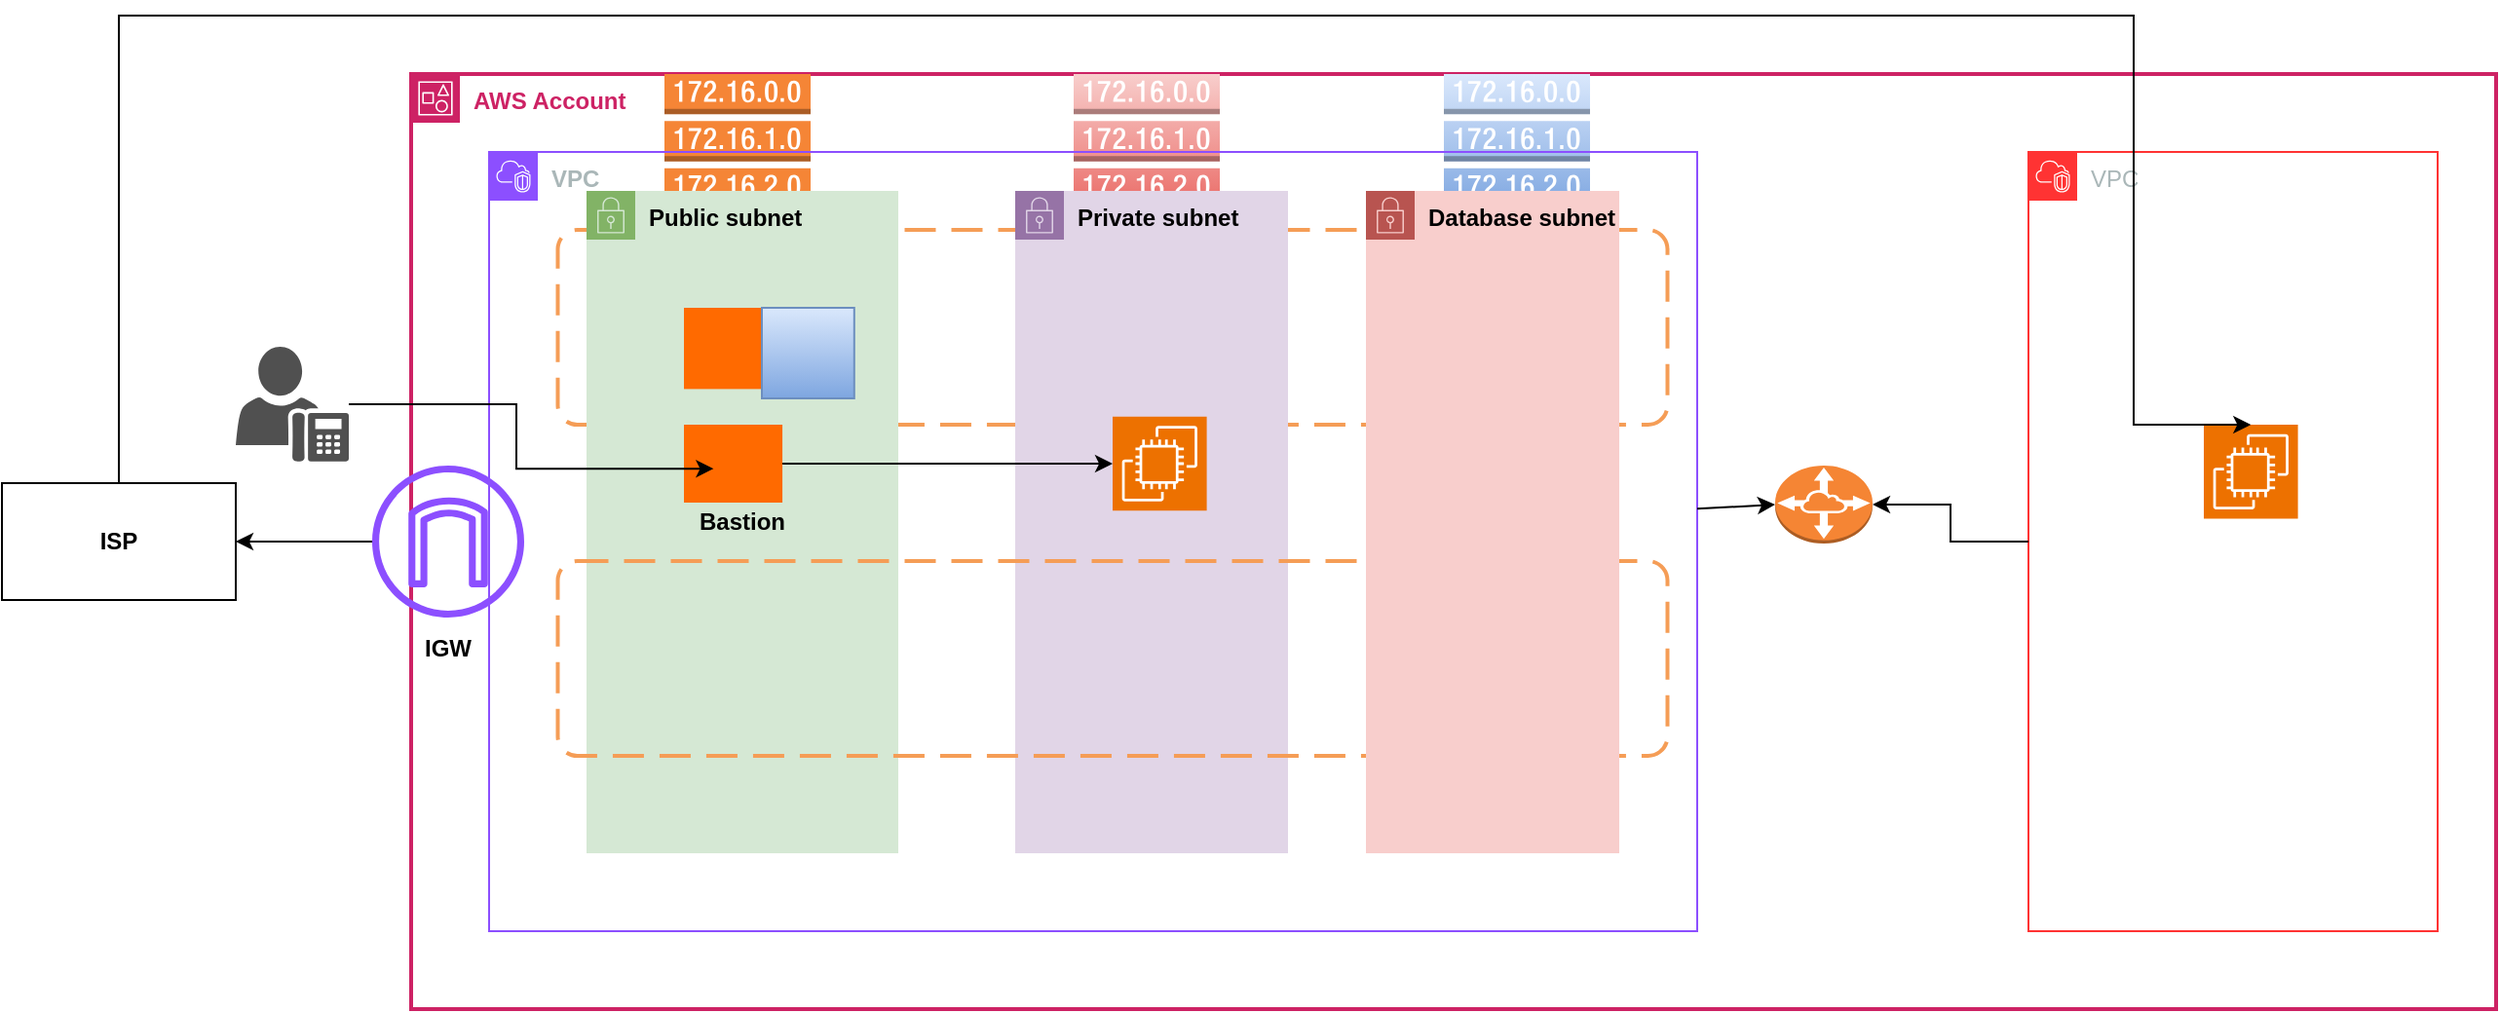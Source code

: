 <mxfile version="28.2.8">
  <diagram name="Page-1" id="RnsVzHbDTSLkHd1pyYcR">
    <mxGraphModel dx="1892" dy="561" grid="1" gridSize="10" guides="1" tooltips="1" connect="1" arrows="1" fold="1" page="1" pageScale="1" pageWidth="850" pageHeight="1100" math="0" shadow="0">
      <root>
        <mxCell id="0" />
        <mxCell id="1" parent="0" />
        <mxCell id="muZX9E4gW_NY2--OSgxJ-1" value="&lt;b&gt;AWS Account&lt;/b&gt;" style="points=[[0,0],[0.25,0],[0.5,0],[0.75,0],[1,0],[1,0.25],[1,0.5],[1,0.75],[1,1],[0.75,1],[0.5,1],[0.25,1],[0,1],[0,0.75],[0,0.5],[0,0.25]];outlineConnect=0;gradientColor=none;html=1;whiteSpace=wrap;fontSize=12;fontStyle=0;container=1;pointerEvents=0;collapsible=0;recursiveResize=0;shape=mxgraph.aws4.group;grIcon=mxgraph.aws4.group_account;strokeColor=#CD2264;fillColor=none;verticalAlign=top;align=left;spacingLeft=30;fontColor=#CD2264;dashed=0;strokeWidth=2;" parent="1" vertex="1">
          <mxGeometry x="80" y="40" width="1070" height="480" as="geometry" />
        </mxCell>
        <mxCell id="muZX9E4gW_NY2--OSgxJ-3" value="" style="sketch=0;outlineConnect=0;fontColor=#232F3E;gradientColor=none;fillColor=#8C4FFF;strokeColor=none;dashed=0;verticalLabelPosition=bottom;verticalAlign=top;align=center;html=1;fontSize=12;fontStyle=0;aspect=fixed;pointerEvents=1;shape=mxgraph.aws4.internet_gateway;" parent="muZX9E4gW_NY2--OSgxJ-1" vertex="1">
          <mxGeometry x="-20" y="201" width="78" height="78" as="geometry" />
        </mxCell>
        <mxCell id="muZX9E4gW_NY2--OSgxJ-4" value="&lt;b&gt;IGW&lt;/b&gt;" style="text;html=1;whiteSpace=wrap;strokeColor=none;fillColor=none;align=center;verticalAlign=middle;rounded=0;" parent="muZX9E4gW_NY2--OSgxJ-1" vertex="1">
          <mxGeometry x="-11" y="280" width="60" height="30" as="geometry" />
        </mxCell>
        <mxCell id="muZX9E4gW_NY2--OSgxJ-12" value="" style="outlineConnect=0;dashed=0;verticalLabelPosition=bottom;verticalAlign=top;align=center;html=1;shape=mxgraph.aws3.route_table;fillColor=#F58536;gradientColor=none;" parent="muZX9E4gW_NY2--OSgxJ-1" vertex="1">
          <mxGeometry x="130" width="75" height="69" as="geometry" />
        </mxCell>
        <mxCell id="muZX9E4gW_NY2--OSgxJ-13" value="" style="outlineConnect=0;dashed=0;verticalLabelPosition=bottom;verticalAlign=top;align=center;html=1;shape=mxgraph.aws3.route_table;fillColor=#f8cecc;strokeColor=#b85450;gradientColor=#ea6b66;" parent="muZX9E4gW_NY2--OSgxJ-1" vertex="1">
          <mxGeometry x="340" width="75" height="69" as="geometry" />
        </mxCell>
        <mxCell id="muZX9E4gW_NY2--OSgxJ-14" value="" style="outlineConnect=0;dashed=0;verticalLabelPosition=bottom;verticalAlign=top;align=center;html=1;shape=mxgraph.aws3.route_table;fillColor=#dae8fc;strokeColor=#6c8ebf;gradientColor=#7ea6e0;" parent="muZX9E4gW_NY2--OSgxJ-1" vertex="1">
          <mxGeometry x="530" width="75" height="69" as="geometry" />
        </mxCell>
        <mxCell id="muZX9E4gW_NY2--OSgxJ-18" value="VPC" style="points=[[0,0],[0.25,0],[0.5,0],[0.75,0],[1,0],[1,0.25],[1,0.5],[1,0.75],[1,1],[0.75,1],[0.5,1],[0.25,1],[0,1],[0,0.75],[0,0.5],[0,0.25]];outlineConnect=0;gradientColor=none;html=1;whiteSpace=wrap;fontSize=12;fontStyle=0;container=1;pointerEvents=0;collapsible=0;recursiveResize=0;shape=mxgraph.aws4.group;grIcon=mxgraph.aws4.group_vpc2;strokeColor=#FF3333;fillColor=none;verticalAlign=top;align=left;spacingLeft=30;fontColor=#AAB7B8;dashed=0;" parent="muZX9E4gW_NY2--OSgxJ-1" vertex="1">
          <mxGeometry x="830" y="40" width="210" height="400" as="geometry" />
        </mxCell>
        <mxCell id="muZX9E4gW_NY2--OSgxJ-19" value="" style="sketch=0;points=[[0,0,0],[0.25,0,0],[0.5,0,0],[0.75,0,0],[1,0,0],[0,1,0],[0.25,1,0],[0.5,1,0],[0.75,1,0],[1,1,0],[0,0.25,0],[0,0.5,0],[0,0.75,0],[1,0.25,0],[1,0.5,0],[1,0.75,0]];outlineConnect=0;fontColor=#232F3E;fillColor=#ED7100;strokeColor=#ffffff;dashed=0;verticalLabelPosition=bottom;verticalAlign=top;align=center;html=1;fontSize=12;fontStyle=0;aspect=fixed;shape=mxgraph.aws4.resourceIcon;resIcon=mxgraph.aws4.ec2;" parent="muZX9E4gW_NY2--OSgxJ-18" vertex="1">
          <mxGeometry x="90" y="140" width="48.3" height="48.3" as="geometry" />
        </mxCell>
        <mxCell id="muZX9E4gW_NY2--OSgxJ-24" value="" style="outlineConnect=0;dashed=0;verticalLabelPosition=bottom;verticalAlign=top;align=center;html=1;shape=mxgraph.aws3.vpc_peering;fillColor=#F58534;gradientColor=none;" parent="muZX9E4gW_NY2--OSgxJ-1" vertex="1">
          <mxGeometry x="700" y="201" width="50" height="40" as="geometry" />
        </mxCell>
        <mxCell id="muZX9E4gW_NY2--OSgxJ-26" style="edgeStyle=orthogonalEdgeStyle;rounded=0;orthogonalLoop=1;jettySize=auto;html=1;entryX=1;entryY=0.5;entryDx=0;entryDy=0;entryPerimeter=0;" parent="muZX9E4gW_NY2--OSgxJ-1" source="muZX9E4gW_NY2--OSgxJ-18" target="muZX9E4gW_NY2--OSgxJ-24" edge="1">
          <mxGeometry relative="1" as="geometry" />
        </mxCell>
        <mxCell id="muZX9E4gW_NY2--OSgxJ-2" value="&lt;b&gt;VPC&lt;/b&gt;" style="points=[[0,0],[0.25,0],[0.5,0],[0.75,0],[1,0],[1,0.25],[1,0.5],[1,0.75],[1,1],[0.75,1],[0.5,1],[0.25,1],[0,1],[0,0.75],[0,0.5],[0,0.25]];outlineConnect=0;gradientColor=none;html=1;whiteSpace=wrap;fontSize=12;fontStyle=0;container=1;pointerEvents=0;collapsible=0;recursiveResize=0;shape=mxgraph.aws4.group;grIcon=mxgraph.aws4.group_vpc2;strokeColor=#8C4FFF;fillColor=none;verticalAlign=top;align=left;spacingLeft=30;fontColor=#AAB7B8;dashed=0;" parent="1" vertex="1">
          <mxGeometry x="120" y="80" width="620" height="400" as="geometry" />
        </mxCell>
        <mxCell id="muZX9E4gW_NY2--OSgxJ-10" value="" style="rounded=1;arcSize=10;dashed=1;strokeColor=#F59D56;fillColor=none;gradientColor=none;dashPattern=8 4;strokeWidth=2;glass=1;" parent="muZX9E4gW_NY2--OSgxJ-2" vertex="1">
          <mxGeometry x="35.25" y="40" width="569.5" height="100" as="geometry" />
        </mxCell>
        <mxCell id="muZX9E4gW_NY2--OSgxJ-5" value="&lt;b&gt;Public subnet&lt;/b&gt;" style="points=[[0,0],[0.25,0],[0.5,0],[0.75,0],[1,0],[1,0.25],[1,0.5],[1,0.75],[1,1],[0.75,1],[0.5,1],[0.25,1],[0,1],[0,0.75],[0,0.5],[0,0.25]];outlineConnect=0;html=1;whiteSpace=wrap;fontSize=12;fontStyle=0;container=1;pointerEvents=0;collapsible=0;recursiveResize=0;shape=mxgraph.aws4.group;grIcon=mxgraph.aws4.group_security_group;grStroke=0;strokeColor=#82b366;fillColor=#d5e8d4;verticalAlign=top;align=left;spacingLeft=30;dashed=0;" parent="muZX9E4gW_NY2--OSgxJ-2" vertex="1">
          <mxGeometry x="50" y="20" width="160" height="340" as="geometry" />
        </mxCell>
        <mxCell id="C0m10eazvGdcd8NFWPi3-2" value="" style="points=[];aspect=fixed;html=1;align=center;shadow=0;dashed=0;fillColor=#FF6A00;strokeColor=none;shape=mxgraph.alibaba_cloud.bastionhost;" vertex="1" parent="muZX9E4gW_NY2--OSgxJ-5">
          <mxGeometry x="50" y="120" width="50.53" height="40" as="geometry" />
        </mxCell>
        <mxCell id="C0m10eazvGdcd8NFWPi3-4" value="&lt;b&gt;Bastion&lt;/b&gt;" style="text;html=1;whiteSpace=wrap;strokeColor=none;fillColor=none;align=center;verticalAlign=middle;rounded=0;" vertex="1" parent="muZX9E4gW_NY2--OSgxJ-5">
          <mxGeometry x="50" y="155" width="60" height="30" as="geometry" />
        </mxCell>
        <mxCell id="muZX9E4gW_NY2--OSgxJ-6" value="&lt;b&gt;Private subnet&lt;/b&gt;" style="points=[[0,0],[0.25,0],[0.5,0],[0.75,0],[1,0],[1,0.25],[1,0.5],[1,0.75],[1,1],[0.75,1],[0.5,1],[0.25,1],[0,1],[0,0.75],[0,0.5],[0,0.25]];outlineConnect=0;html=1;whiteSpace=wrap;fontSize=12;fontStyle=0;container=1;pointerEvents=0;collapsible=0;recursiveResize=0;shape=mxgraph.aws4.group;grIcon=mxgraph.aws4.group_security_group;grStroke=0;strokeColor=#9673a6;fillColor=#e1d5e7;verticalAlign=top;align=left;spacingLeft=30;dashed=0;" parent="muZX9E4gW_NY2--OSgxJ-2" vertex="1">
          <mxGeometry x="270" y="20" width="140" height="340" as="geometry" />
        </mxCell>
        <mxCell id="muZX9E4gW_NY2--OSgxJ-11" value="" style="rounded=1;arcSize=10;dashed=1;strokeColor=#F59D56;fillColor=none;gradientColor=none;dashPattern=8 4;strokeWidth=2;glass=1;" parent="muZX9E4gW_NY2--OSgxJ-6" vertex="1">
          <mxGeometry x="-234.75" y="190" width="569.5" height="100" as="geometry" />
        </mxCell>
        <mxCell id="C0m10eazvGdcd8NFWPi3-1" value="" style="sketch=0;points=[[0,0,0],[0.25,0,0],[0.5,0,0],[0.75,0,0],[1,0,0],[0,1,0],[0.25,1,0],[0.5,1,0],[0.75,1,0],[1,1,0],[0,0.25,0],[0,0.5,0],[0,0.75,0],[1,0.25,0],[1,0.5,0],[1,0.75,0]];outlineConnect=0;fontColor=#232F3E;fillColor=#ED7100;strokeColor=#ffffff;dashed=0;verticalLabelPosition=bottom;verticalAlign=top;align=center;html=1;fontSize=12;fontStyle=0;aspect=fixed;shape=mxgraph.aws4.resourceIcon;resIcon=mxgraph.aws4.ec2;" vertex="1" parent="muZX9E4gW_NY2--OSgxJ-6">
          <mxGeometry x="50.0" y="115.85" width="48.3" height="48.3" as="geometry" />
        </mxCell>
        <mxCell id="muZX9E4gW_NY2--OSgxJ-7" value="&lt;b&gt;Database subnet&lt;/b&gt;" style="points=[[0,0],[0.25,0],[0.5,0],[0.75,0],[1,0],[1,0.25],[1,0.5],[1,0.75],[1,1],[0.75,1],[0.5,1],[0.25,1],[0,1],[0,0.75],[0,0.5],[0,0.25]];outlineConnect=0;html=1;whiteSpace=wrap;fontSize=12;fontStyle=0;container=1;pointerEvents=0;collapsible=0;recursiveResize=0;shape=mxgraph.aws4.group;grIcon=mxgraph.aws4.group_security_group;grStroke=0;strokeColor=#b85450;fillColor=#f8cecc;verticalAlign=top;align=left;spacingLeft=30;dashed=0;" parent="muZX9E4gW_NY2--OSgxJ-2" vertex="1">
          <mxGeometry x="450" y="20" width="130" height="340" as="geometry" />
        </mxCell>
        <mxCell id="muZX9E4gW_NY2--OSgxJ-15" value="" style="points=[];aspect=fixed;html=1;align=center;shadow=0;dashed=0;fillColor=#FF6A00;strokeColor=none;shape=mxgraph.alibaba_cloud.nat_gateway;" parent="muZX9E4gW_NY2--OSgxJ-2" vertex="1">
          <mxGeometry x="100" y="80" width="51.6" height="41.7" as="geometry" />
        </mxCell>
        <mxCell id="muZX9E4gW_NY2--OSgxJ-16" value="" style="points=[];aspect=fixed;html=1;align=center;shadow=0;dashed=0;fillColor=#dae8fc;strokeColor=#6c8ebf;shape=mxgraph.alibaba_cloud.eip_elastic_ip_address;gradientColor=#7ea6e0;" parent="muZX9E4gW_NY2--OSgxJ-2" vertex="1">
          <mxGeometry x="140" y="80" width="47.4" height="46.5" as="geometry" />
        </mxCell>
        <mxCell id="C0m10eazvGdcd8NFWPi3-3" style="edgeStyle=orthogonalEdgeStyle;rounded=0;orthogonalLoop=1;jettySize=auto;html=1;" edge="1" parent="muZX9E4gW_NY2--OSgxJ-2" source="C0m10eazvGdcd8NFWPi3-2" target="C0m10eazvGdcd8NFWPi3-1">
          <mxGeometry relative="1" as="geometry" />
        </mxCell>
        <mxCell id="muZX9E4gW_NY2--OSgxJ-22" value="&lt;b&gt;ISP&lt;/b&gt;" style="rounded=0;whiteSpace=wrap;html=1;" parent="1" vertex="1">
          <mxGeometry x="-130" y="250" width="120" height="60" as="geometry" />
        </mxCell>
        <mxCell id="muZX9E4gW_NY2--OSgxJ-21" style="edgeStyle=orthogonalEdgeStyle;rounded=0;orthogonalLoop=1;jettySize=auto;html=1;" parent="1" source="muZX9E4gW_NY2--OSgxJ-3" target="muZX9E4gW_NY2--OSgxJ-22" edge="1">
          <mxGeometry relative="1" as="geometry">
            <mxPoint x="-70" y="220" as="targetPoint" />
          </mxGeometry>
        </mxCell>
        <mxCell id="muZX9E4gW_NY2--OSgxJ-23" style="edgeStyle=orthogonalEdgeStyle;rounded=0;orthogonalLoop=1;jettySize=auto;html=1;entryX=0.5;entryY=0;entryDx=0;entryDy=0;entryPerimeter=0;" parent="1" source="muZX9E4gW_NY2--OSgxJ-22" target="muZX9E4gW_NY2--OSgxJ-19" edge="1">
          <mxGeometry relative="1" as="geometry">
            <Array as="points">
              <mxPoint x="-70" y="10" />
              <mxPoint x="964" y="10" />
            </Array>
          </mxGeometry>
        </mxCell>
        <mxCell id="muZX9E4gW_NY2--OSgxJ-25" value="" style="endArrow=classic;html=1;rounded=0;entryX=0;entryY=0.5;entryDx=0;entryDy=0;entryPerimeter=0;" parent="1" source="muZX9E4gW_NY2--OSgxJ-2" target="muZX9E4gW_NY2--OSgxJ-24" edge="1">
          <mxGeometry width="50" height="50" relative="1" as="geometry">
            <mxPoint x="580" y="320" as="sourcePoint" />
            <mxPoint x="630" y="270" as="targetPoint" />
          </mxGeometry>
        </mxCell>
        <mxCell id="C0m10eazvGdcd8NFWPi3-5" value="" style="sketch=0;pointerEvents=1;shadow=0;dashed=0;html=1;strokeColor=none;fillColor=#505050;labelPosition=center;verticalLabelPosition=bottom;verticalAlign=top;outlineConnect=0;align=center;shape=mxgraph.office.users.um_enabled_user;" vertex="1" parent="1">
          <mxGeometry x="-10" y="180" width="58" height="59" as="geometry" />
        </mxCell>
        <mxCell id="C0m10eazvGdcd8NFWPi3-6" style="edgeStyle=orthogonalEdgeStyle;rounded=0;orthogonalLoop=1;jettySize=auto;html=1;entryX=0.301;entryY=0.565;entryDx=0;entryDy=0;entryPerimeter=0;" edge="1" parent="1" source="C0m10eazvGdcd8NFWPi3-5" target="C0m10eazvGdcd8NFWPi3-2">
          <mxGeometry relative="1" as="geometry" />
        </mxCell>
      </root>
    </mxGraphModel>
  </diagram>
</mxfile>
